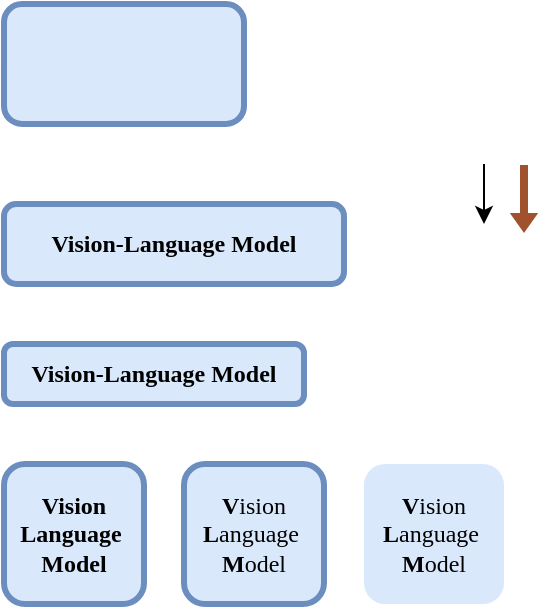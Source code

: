<mxfile version="26.2.14">
  <diagram name="第 1 页" id="XxKXaimhd3yALRL2m2mh">
    <mxGraphModel dx="475" dy="643" grid="1" gridSize="10" guides="1" tooltips="1" connect="1" arrows="1" fold="1" page="1" pageScale="1" pageWidth="827" pageHeight="1169" math="0" shadow="0">
      <root>
        <mxCell id="0" />
        <mxCell id="1" parent="0" />
        <mxCell id="YoX9qhpIbneQWNBXdLZ7-1" value="" style="rounded=1;whiteSpace=wrap;html=1;strokeWidth=3;fillColor=#dae8fc;strokeColor=#6c8ebf;" vertex="1" parent="1">
          <mxGeometry x="90" y="200" width="120" height="60" as="geometry" />
        </mxCell>
        <mxCell id="YoX9qhpIbneQWNBXdLZ7-2" value="&lt;font face=&quot;Times New Roman&quot;&gt;&lt;b&gt;&lt;span&gt;&lt;span&gt;Vision-Language Model&lt;/span&gt;&lt;/span&gt;&lt;/b&gt;&lt;/font&gt;" style="rounded=1;whiteSpace=wrap;html=1;strokeWidth=3;fillColor=#dae8fc;strokeColor=#6c8ebf;" vertex="1" parent="1">
          <mxGeometry x="90" y="300" width="170" height="40" as="geometry" />
        </mxCell>
        <mxCell id="YoX9qhpIbneQWNBXdLZ7-3" value="&lt;font face=&quot;Times New Roman&quot;&gt;&lt;b&gt;&lt;span&gt;&lt;span&gt;Vision-Language Model&lt;/span&gt;&lt;/span&gt;&lt;/b&gt;&lt;/font&gt;" style="rounded=1;whiteSpace=wrap;html=1;strokeWidth=3;fillColor=#dae8fc;strokeColor=#6c8ebf;" vertex="1" parent="1">
          <mxGeometry x="90" y="370" width="150" height="30" as="geometry" />
        </mxCell>
        <mxCell id="YoX9qhpIbneQWNBXdLZ7-4" value="" style="endArrow=classic;html=1;rounded=0;curved=0;jumpStyle=none;targetPerimeterSpacing=0;endSize=6;startSize=6;flowAnimation=0;" edge="1" parent="1">
          <mxGeometry width="50" height="50" relative="1" as="geometry">
            <mxPoint x="330" y="280" as="sourcePoint" />
            <mxPoint x="330" y="310" as="targetPoint" />
          </mxGeometry>
        </mxCell>
        <mxCell id="YoX9qhpIbneQWNBXdLZ7-6" value="" style="shape=flexArrow;endArrow=classic;html=1;rounded=0;fillColor=#a0522d;strokeColor=none;targetPerimeterSpacing=0;endSize=3;startSize=6;endWidth=9.2;width=4;shadow=0;" edge="1" parent="1">
          <mxGeometry width="50" height="50" relative="1" as="geometry">
            <mxPoint x="350" y="280" as="sourcePoint" />
            <mxPoint x="350" y="315" as="targetPoint" />
          </mxGeometry>
        </mxCell>
        <mxCell id="YoX9qhpIbneQWNBXdLZ7-7" value="&lt;div align=&quot;center&quot;&gt;&lt;font face=&quot;Times New Roman&quot;&gt;&lt;b&gt;&lt;span&gt;&lt;span&gt;Vision&lt;/span&gt;&lt;/span&gt;&lt;/b&gt;&lt;/font&gt;&lt;/div&gt;&lt;div align=&quot;center&quot;&gt;&lt;font face=&quot;Times New Roman&quot;&gt;&lt;b&gt;&lt;span&gt;&lt;span&gt;Language&amp;nbsp;&lt;/span&gt;&lt;/span&gt;&lt;/b&gt;&lt;/font&gt;&lt;/div&gt;&lt;div align=&quot;center&quot;&gt;&lt;font face=&quot;Times New Roman&quot;&gt;&lt;b&gt;&lt;span&gt;&lt;span&gt;Model&lt;/span&gt;&lt;/span&gt;&lt;/b&gt;&lt;/font&gt;&lt;/div&gt;" style="rounded=1;whiteSpace=wrap;html=1;strokeWidth=3;fillColor=#dae8fc;strokeColor=#6c8ebf;align=center;" vertex="1" parent="1">
          <mxGeometry x="90" y="430" width="70" height="70" as="geometry" />
        </mxCell>
        <mxCell id="YoX9qhpIbneQWNBXdLZ7-10" value="&lt;div align=&quot;center&quot;&gt;&lt;font face=&quot;Times New Roman&quot;&gt;&lt;span&gt;&lt;span&gt;&lt;b&gt;V&lt;/b&gt;ision&lt;/span&gt;&lt;/span&gt;&lt;/font&gt;&lt;/div&gt;&lt;div align=&quot;center&quot;&gt;&lt;font face=&quot;Times New Roman&quot;&gt;&lt;span&gt;&lt;span&gt;&lt;b&gt;L&lt;/b&gt;anguage&amp;nbsp;&lt;/span&gt;&lt;/span&gt;&lt;/font&gt;&lt;/div&gt;&lt;div align=&quot;center&quot;&gt;&lt;font face=&quot;Times New Roman&quot;&gt;&lt;span&gt;&lt;span&gt;&lt;b&gt;M&lt;/b&gt;odel&lt;/span&gt;&lt;/span&gt;&lt;/font&gt;&lt;/div&gt;" style="rounded=1;whiteSpace=wrap;html=1;strokeWidth=3;fillColor=#dae8fc;strokeColor=#6c8ebf;align=center;" vertex="1" parent="1">
          <mxGeometry x="180" y="430" width="70" height="70" as="geometry" />
        </mxCell>
        <mxCell id="YoX9qhpIbneQWNBXdLZ7-11" value="&lt;div align=&quot;center&quot;&gt;&lt;font face=&quot;Times New Roman&quot;&gt;&lt;span&gt;&lt;span&gt;&lt;b&gt;V&lt;/b&gt;ision&lt;/span&gt;&lt;/span&gt;&lt;/font&gt;&lt;/div&gt;&lt;div align=&quot;center&quot;&gt;&lt;font face=&quot;Times New Roman&quot;&gt;&lt;span&gt;&lt;span&gt;&lt;b&gt;L&lt;/b&gt;anguage&amp;nbsp;&lt;/span&gt;&lt;/span&gt;&lt;/font&gt;&lt;/div&gt;&lt;div align=&quot;center&quot;&gt;&lt;font face=&quot;Times New Roman&quot;&gt;&lt;span&gt;&lt;span&gt;&lt;b&gt;M&lt;/b&gt;odel&lt;/span&gt;&lt;/span&gt;&lt;/font&gt;&lt;/div&gt;" style="rounded=1;whiteSpace=wrap;html=1;strokeWidth=3;fillColor=#dae8fc;strokeColor=none;align=center;" vertex="1" parent="1">
          <mxGeometry x="270" y="430" width="70" height="70" as="geometry" />
        </mxCell>
      </root>
    </mxGraphModel>
  </diagram>
</mxfile>
